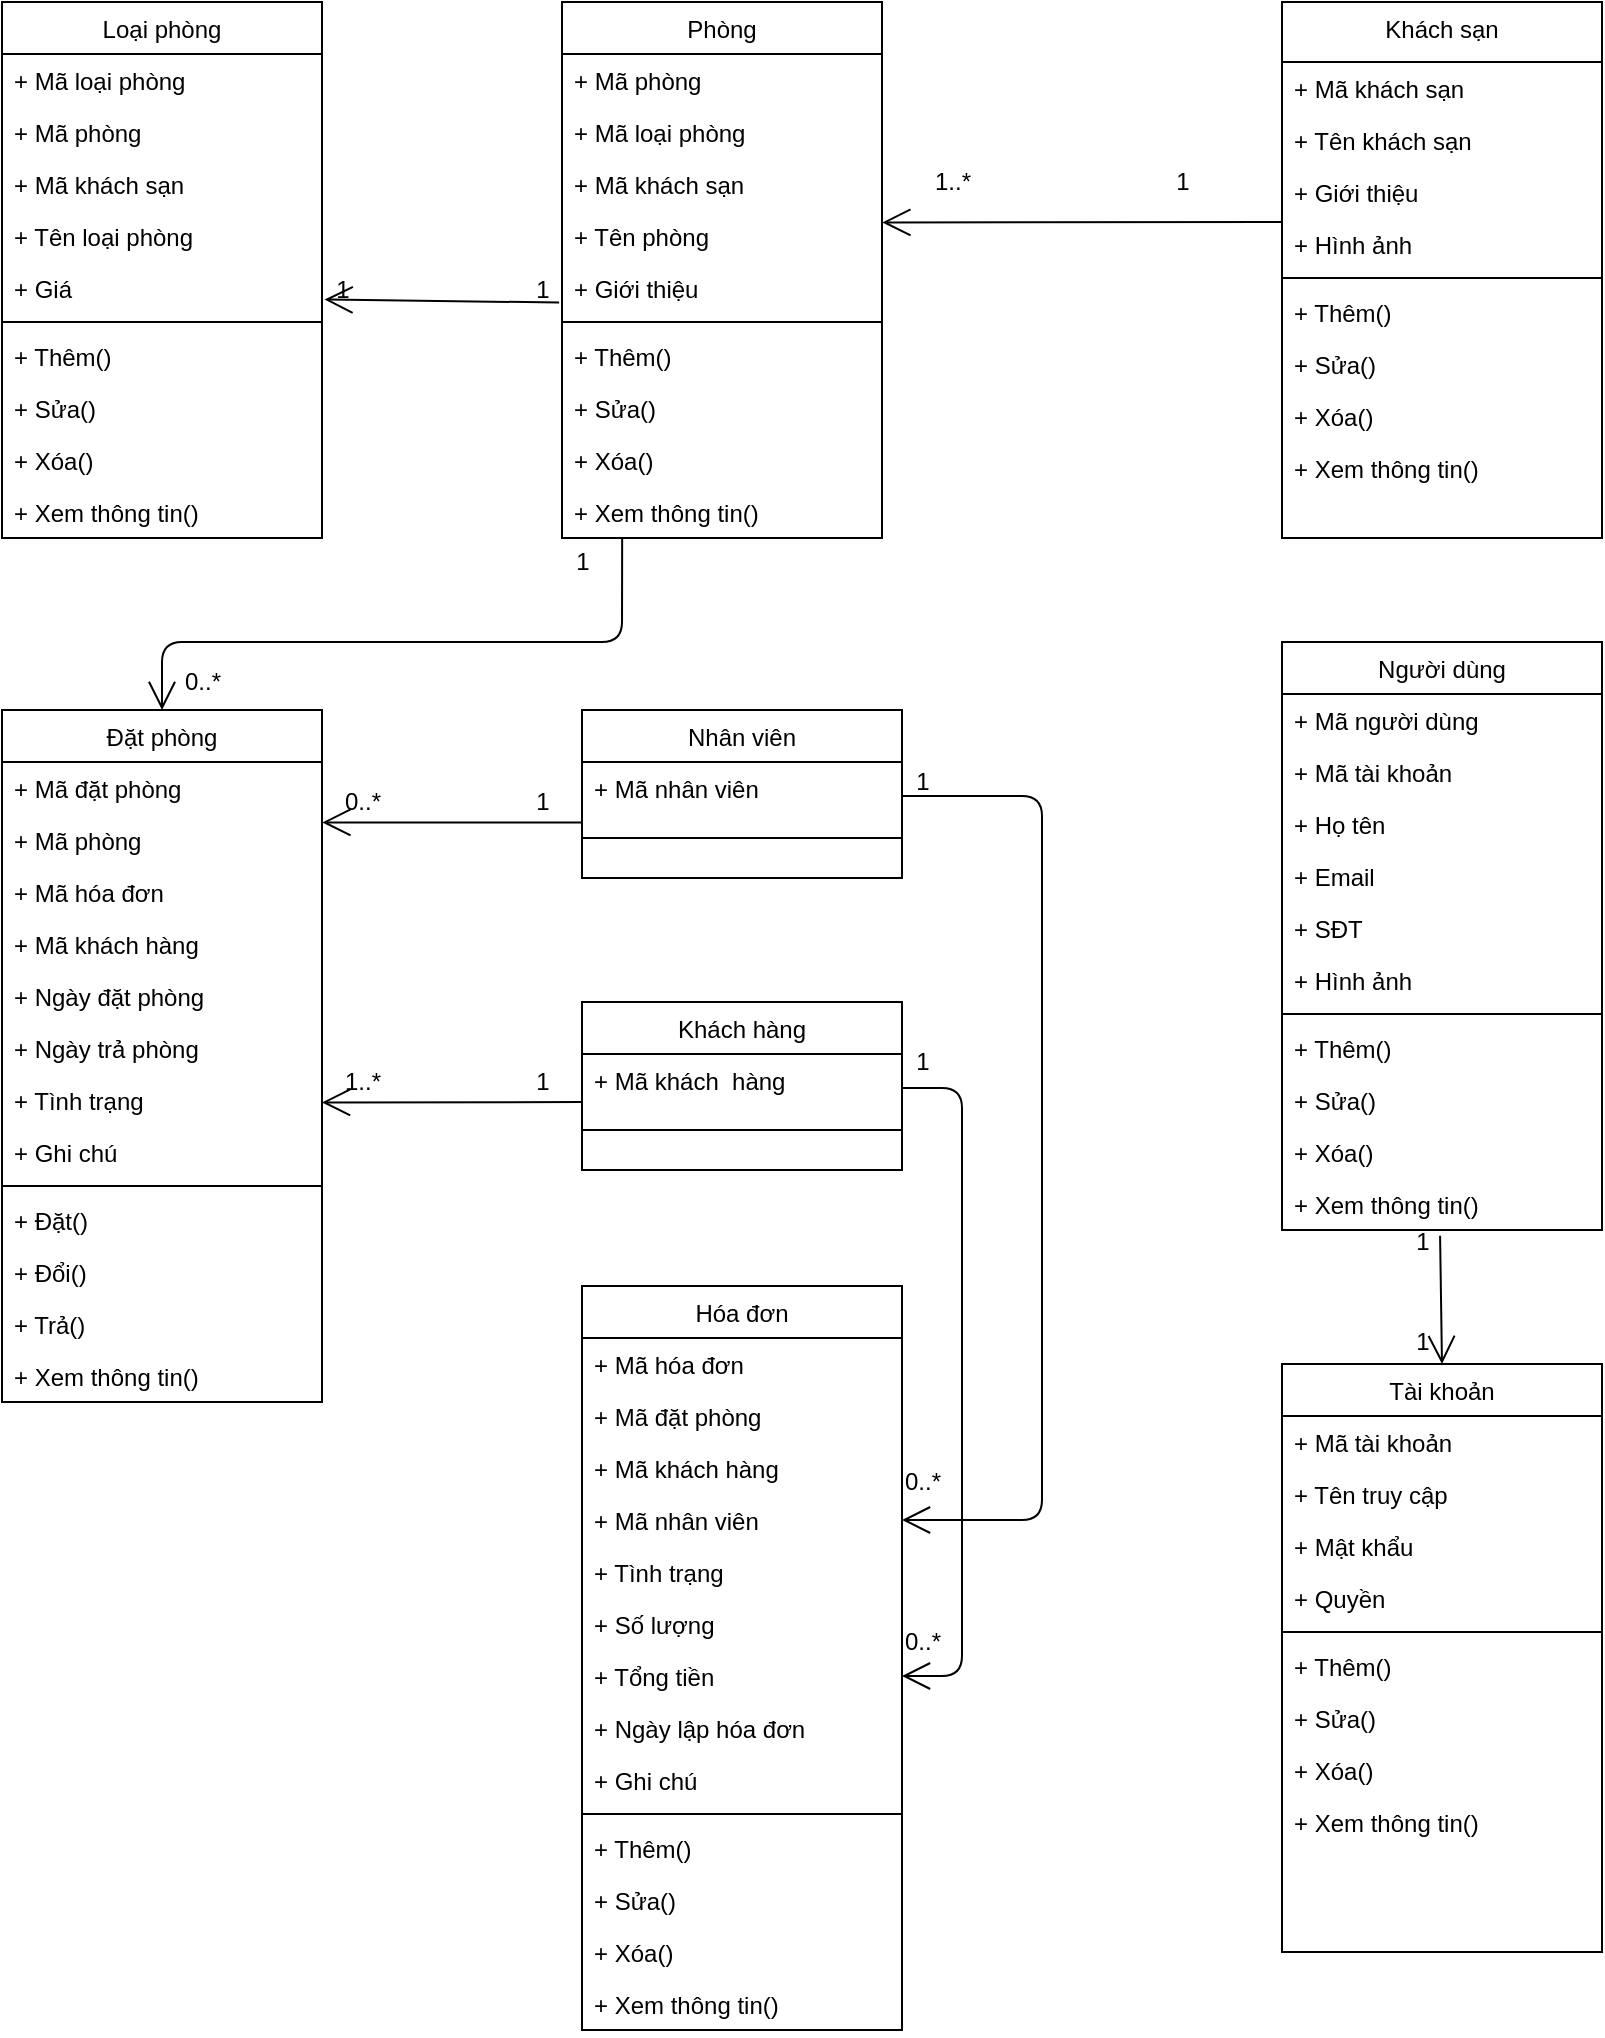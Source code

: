 <mxfile version="14.6.0" type="github">
  <diagram id="C5RBs43oDa-KdzZeNtuy" name="Page-1">
    <mxGraphModel dx="1017" dy="599" grid="1" gridSize="10" guides="1" tooltips="1" connect="1" arrows="1" fold="1" page="1" pageScale="1" pageWidth="1200" pageHeight="1920" math="0" shadow="0">
      <root>
        <mxCell id="WIyWlLk6GJQsqaUBKTNV-0" />
        <mxCell id="WIyWlLk6GJQsqaUBKTNV-1" parent="WIyWlLk6GJQsqaUBKTNV-0" />
        <mxCell id="hyXFMQtEFSFxKGsj70GX-0" value="Phòng" style="swimlane;fontStyle=0;align=center;verticalAlign=top;childLayout=stackLayout;horizontal=1;startSize=26;horizontalStack=0;resizeParent=1;resizeLast=0;collapsible=1;marginBottom=0;rounded=0;shadow=0;strokeWidth=1;" vertex="1" parent="WIyWlLk6GJQsqaUBKTNV-1">
          <mxGeometry x="320" y="640" width="160" height="268" as="geometry">
            <mxRectangle x="130" y="380" width="160" height="26" as="alternateBounds" />
          </mxGeometry>
        </mxCell>
        <mxCell id="hyXFMQtEFSFxKGsj70GX-6" value="+ Mã phòng" style="text;align=left;verticalAlign=top;spacingLeft=4;spacingRight=4;overflow=hidden;rotatable=0;points=[[0,0.5],[1,0.5]];portConstraint=eastwest;" vertex="1" parent="hyXFMQtEFSFxKGsj70GX-0">
          <mxGeometry y="26" width="160" height="26" as="geometry" />
        </mxCell>
        <mxCell id="hyXFMQtEFSFxKGsj70GX-1" value="+ Mã loại phòng" style="text;align=left;verticalAlign=top;spacingLeft=4;spacingRight=4;overflow=hidden;rotatable=0;points=[[0,0.5],[1,0.5]];portConstraint=eastwest;" vertex="1" parent="hyXFMQtEFSFxKGsj70GX-0">
          <mxGeometry y="52" width="160" height="26" as="geometry" />
        </mxCell>
        <mxCell id="hyXFMQtEFSFxKGsj70GX-11" value="+ Mã khách sạn" style="text;align=left;verticalAlign=top;spacingLeft=4;spacingRight=4;overflow=hidden;rotatable=0;points=[[0,0.5],[1,0.5]];portConstraint=eastwest;" vertex="1" parent="hyXFMQtEFSFxKGsj70GX-0">
          <mxGeometry y="78" width="160" height="26" as="geometry" />
        </mxCell>
        <mxCell id="hyXFMQtEFSFxKGsj70GX-2" value="+ Tên phòng" style="text;align=left;verticalAlign=top;spacingLeft=4;spacingRight=4;overflow=hidden;rotatable=0;points=[[0,0.5],[1,0.5]];portConstraint=eastwest;rounded=0;shadow=0;html=0;" vertex="1" parent="hyXFMQtEFSFxKGsj70GX-0">
          <mxGeometry y="104" width="160" height="26" as="geometry" />
        </mxCell>
        <mxCell id="hyXFMQtEFSFxKGsj70GX-7" value="+ Giới thiệu" style="text;align=left;verticalAlign=top;spacingLeft=4;spacingRight=4;overflow=hidden;rotatable=0;points=[[0,0.5],[1,0.5]];portConstraint=eastwest;rounded=0;shadow=0;html=0;" vertex="1" parent="hyXFMQtEFSFxKGsj70GX-0">
          <mxGeometry y="130" width="160" height="26" as="geometry" />
        </mxCell>
        <mxCell id="hyXFMQtEFSFxKGsj70GX-3" value="" style="line;html=1;strokeWidth=1;align=left;verticalAlign=middle;spacingTop=-1;spacingLeft=3;spacingRight=3;rotatable=0;labelPosition=right;points=[];portConstraint=eastwest;" vertex="1" parent="hyXFMQtEFSFxKGsj70GX-0">
          <mxGeometry y="156" width="160" height="8" as="geometry" />
        </mxCell>
        <mxCell id="hyXFMQtEFSFxKGsj70GX-5" value="+ Thêm()" style="text;align=left;verticalAlign=top;spacingLeft=4;spacingRight=4;overflow=hidden;rotatable=0;points=[[0,0.5],[1,0.5]];portConstraint=eastwest;" vertex="1" parent="hyXFMQtEFSFxKGsj70GX-0">
          <mxGeometry y="164" width="160" height="26" as="geometry" />
        </mxCell>
        <mxCell id="hyXFMQtEFSFxKGsj70GX-8" value="+ Sửa()" style="text;align=left;verticalAlign=top;spacingLeft=4;spacingRight=4;overflow=hidden;rotatable=0;points=[[0,0.5],[1,0.5]];portConstraint=eastwest;" vertex="1" parent="hyXFMQtEFSFxKGsj70GX-0">
          <mxGeometry y="190" width="160" height="26" as="geometry" />
        </mxCell>
        <mxCell id="hyXFMQtEFSFxKGsj70GX-9" value="+ Xóa()" style="text;align=left;verticalAlign=top;spacingLeft=4;spacingRight=4;overflow=hidden;rotatable=0;points=[[0,0.5],[1,0.5]];portConstraint=eastwest;" vertex="1" parent="hyXFMQtEFSFxKGsj70GX-0">
          <mxGeometry y="216" width="160" height="26" as="geometry" />
        </mxCell>
        <mxCell id="hyXFMQtEFSFxKGsj70GX-10" value="+ Xem thông tin()" style="text;align=left;verticalAlign=top;spacingLeft=4;spacingRight=4;overflow=hidden;rotatable=0;points=[[0,0.5],[1,0.5]];portConstraint=eastwest;" vertex="1" parent="hyXFMQtEFSFxKGsj70GX-0">
          <mxGeometry y="242" width="160" height="26" as="geometry" />
        </mxCell>
        <mxCell id="hyXFMQtEFSFxKGsj70GX-12" value="Khách sạn" style="swimlane;fontStyle=0;align=center;verticalAlign=top;childLayout=stackLayout;horizontal=1;startSize=30;horizontalStack=0;resizeParent=1;resizeLast=0;collapsible=1;marginBottom=0;rounded=0;shadow=0;strokeWidth=1;" vertex="1" parent="WIyWlLk6GJQsqaUBKTNV-1">
          <mxGeometry x="680" y="640" width="160" height="268" as="geometry">
            <mxRectangle x="130" y="380" width="160" height="26" as="alternateBounds" />
          </mxGeometry>
        </mxCell>
        <mxCell id="hyXFMQtEFSFxKGsj70GX-13" value="+ Mã khách sạn" style="text;align=left;verticalAlign=top;spacingLeft=4;spacingRight=4;overflow=hidden;rotatable=0;points=[[0,0.5],[1,0.5]];portConstraint=eastwest;" vertex="1" parent="hyXFMQtEFSFxKGsj70GX-12">
          <mxGeometry y="30" width="160" height="26" as="geometry" />
        </mxCell>
        <mxCell id="hyXFMQtEFSFxKGsj70GX-14" value="+ Tên khách sạn" style="text;align=left;verticalAlign=top;spacingLeft=4;spacingRight=4;overflow=hidden;rotatable=0;points=[[0,0.5],[1,0.5]];portConstraint=eastwest;" vertex="1" parent="hyXFMQtEFSFxKGsj70GX-12">
          <mxGeometry y="56" width="160" height="26" as="geometry" />
        </mxCell>
        <mxCell id="hyXFMQtEFSFxKGsj70GX-16" value="+ Giới thiệu" style="text;align=left;verticalAlign=top;spacingLeft=4;spacingRight=4;overflow=hidden;rotatable=0;points=[[0,0.5],[1,0.5]];portConstraint=eastwest;rounded=0;shadow=0;html=0;" vertex="1" parent="hyXFMQtEFSFxKGsj70GX-12">
          <mxGeometry y="82" width="160" height="26" as="geometry" />
        </mxCell>
        <mxCell id="hyXFMQtEFSFxKGsj70GX-17" value="+ Hình ảnh" style="text;align=left;verticalAlign=top;spacingLeft=4;spacingRight=4;overflow=hidden;rotatable=0;points=[[0,0.5],[1,0.5]];portConstraint=eastwest;rounded=0;shadow=0;html=0;" vertex="1" parent="hyXFMQtEFSFxKGsj70GX-12">
          <mxGeometry y="108" width="160" height="26" as="geometry" />
        </mxCell>
        <mxCell id="hyXFMQtEFSFxKGsj70GX-18" value="" style="line;html=1;strokeWidth=1;align=left;verticalAlign=middle;spacingTop=-1;spacingLeft=3;spacingRight=3;rotatable=0;labelPosition=right;points=[];portConstraint=eastwest;" vertex="1" parent="hyXFMQtEFSFxKGsj70GX-12">
          <mxGeometry y="134" width="160" height="8" as="geometry" />
        </mxCell>
        <mxCell id="hyXFMQtEFSFxKGsj70GX-19" value="+ Thêm()" style="text;align=left;verticalAlign=top;spacingLeft=4;spacingRight=4;overflow=hidden;rotatable=0;points=[[0,0.5],[1,0.5]];portConstraint=eastwest;" vertex="1" parent="hyXFMQtEFSFxKGsj70GX-12">
          <mxGeometry y="142" width="160" height="26" as="geometry" />
        </mxCell>
        <mxCell id="hyXFMQtEFSFxKGsj70GX-20" value="+ Sửa()" style="text;align=left;verticalAlign=top;spacingLeft=4;spacingRight=4;overflow=hidden;rotatable=0;points=[[0,0.5],[1,0.5]];portConstraint=eastwest;" vertex="1" parent="hyXFMQtEFSFxKGsj70GX-12">
          <mxGeometry y="168" width="160" height="26" as="geometry" />
        </mxCell>
        <mxCell id="hyXFMQtEFSFxKGsj70GX-21" value="+ Xóa()" style="text;align=left;verticalAlign=top;spacingLeft=4;spacingRight=4;overflow=hidden;rotatable=0;points=[[0,0.5],[1,0.5]];portConstraint=eastwest;" vertex="1" parent="hyXFMQtEFSFxKGsj70GX-12">
          <mxGeometry y="194" width="160" height="26" as="geometry" />
        </mxCell>
        <mxCell id="hyXFMQtEFSFxKGsj70GX-22" value="+ Xem thông tin()" style="text;align=left;verticalAlign=top;spacingLeft=4;spacingRight=4;overflow=hidden;rotatable=0;points=[[0,0.5],[1,0.5]];portConstraint=eastwest;" vertex="1" parent="hyXFMQtEFSFxKGsj70GX-12">
          <mxGeometry y="220" width="160" height="26" as="geometry" />
        </mxCell>
        <mxCell id="hyXFMQtEFSFxKGsj70GX-24" value="Loại phòng" style="swimlane;fontStyle=0;align=center;verticalAlign=top;childLayout=stackLayout;horizontal=1;startSize=26;horizontalStack=0;resizeParent=1;resizeLast=0;collapsible=1;marginBottom=0;rounded=0;shadow=0;strokeWidth=1;" vertex="1" parent="WIyWlLk6GJQsqaUBKTNV-1">
          <mxGeometry x="40" y="640" width="160" height="268" as="geometry">
            <mxRectangle x="130" y="380" width="160" height="26" as="alternateBounds" />
          </mxGeometry>
        </mxCell>
        <mxCell id="hyXFMQtEFSFxKGsj70GX-38" value="+ Mã loại phòng" style="text;align=left;verticalAlign=top;spacingLeft=4;spacingRight=4;overflow=hidden;rotatable=0;points=[[0,0.5],[1,0.5]];portConstraint=eastwest;" vertex="1" parent="hyXFMQtEFSFxKGsj70GX-24">
          <mxGeometry y="26" width="160" height="26" as="geometry" />
        </mxCell>
        <mxCell id="hyXFMQtEFSFxKGsj70GX-37" value="+ Mã phòng" style="text;align=left;verticalAlign=top;spacingLeft=4;spacingRight=4;overflow=hidden;rotatable=0;points=[[0,0.5],[1,0.5]];portConstraint=eastwest;" vertex="1" parent="hyXFMQtEFSFxKGsj70GX-24">
          <mxGeometry y="52" width="160" height="26" as="geometry" />
        </mxCell>
        <mxCell id="hyXFMQtEFSFxKGsj70GX-25" value="+ Mã khách sạn" style="text;align=left;verticalAlign=top;spacingLeft=4;spacingRight=4;overflow=hidden;rotatable=0;points=[[0,0.5],[1,0.5]];portConstraint=eastwest;" vertex="1" parent="hyXFMQtEFSFxKGsj70GX-24">
          <mxGeometry y="78" width="160" height="26" as="geometry" />
        </mxCell>
        <mxCell id="hyXFMQtEFSFxKGsj70GX-28" value="+ Tên loại phòng" style="text;align=left;verticalAlign=top;spacingLeft=4;spacingRight=4;overflow=hidden;rotatable=0;points=[[0,0.5],[1,0.5]];portConstraint=eastwest;rounded=0;shadow=0;html=0;" vertex="1" parent="hyXFMQtEFSFxKGsj70GX-24">
          <mxGeometry y="104" width="160" height="26" as="geometry" />
        </mxCell>
        <mxCell id="hyXFMQtEFSFxKGsj70GX-29" value="+ Giá" style="text;align=left;verticalAlign=top;spacingLeft=4;spacingRight=4;overflow=hidden;rotatable=0;points=[[0,0.5],[1,0.5]];portConstraint=eastwest;rounded=0;shadow=0;html=0;" vertex="1" parent="hyXFMQtEFSFxKGsj70GX-24">
          <mxGeometry y="130" width="160" height="26" as="geometry" />
        </mxCell>
        <mxCell id="hyXFMQtEFSFxKGsj70GX-30" value="" style="line;html=1;strokeWidth=1;align=left;verticalAlign=middle;spacingTop=-1;spacingLeft=3;spacingRight=3;rotatable=0;labelPosition=right;points=[];portConstraint=eastwest;" vertex="1" parent="hyXFMQtEFSFxKGsj70GX-24">
          <mxGeometry y="156" width="160" height="8" as="geometry" />
        </mxCell>
        <mxCell id="hyXFMQtEFSFxKGsj70GX-31" value="+ Thêm()" style="text;align=left;verticalAlign=top;spacingLeft=4;spacingRight=4;overflow=hidden;rotatable=0;points=[[0,0.5],[1,0.5]];portConstraint=eastwest;" vertex="1" parent="hyXFMQtEFSFxKGsj70GX-24">
          <mxGeometry y="164" width="160" height="26" as="geometry" />
        </mxCell>
        <mxCell id="hyXFMQtEFSFxKGsj70GX-32" value="+ Sửa()" style="text;align=left;verticalAlign=top;spacingLeft=4;spacingRight=4;overflow=hidden;rotatable=0;points=[[0,0.5],[1,0.5]];portConstraint=eastwest;" vertex="1" parent="hyXFMQtEFSFxKGsj70GX-24">
          <mxGeometry y="190" width="160" height="26" as="geometry" />
        </mxCell>
        <mxCell id="hyXFMQtEFSFxKGsj70GX-33" value="+ Xóa()" style="text;align=left;verticalAlign=top;spacingLeft=4;spacingRight=4;overflow=hidden;rotatable=0;points=[[0,0.5],[1,0.5]];portConstraint=eastwest;" vertex="1" parent="hyXFMQtEFSFxKGsj70GX-24">
          <mxGeometry y="216" width="160" height="26" as="geometry" />
        </mxCell>
        <mxCell id="hyXFMQtEFSFxKGsj70GX-34" value="+ Xem thông tin()" style="text;align=left;verticalAlign=top;spacingLeft=4;spacingRight=4;overflow=hidden;rotatable=0;points=[[0,0.5],[1,0.5]];portConstraint=eastwest;" vertex="1" parent="hyXFMQtEFSFxKGsj70GX-24">
          <mxGeometry y="242" width="160" height="26" as="geometry" />
        </mxCell>
        <mxCell id="hyXFMQtEFSFxKGsj70GX-39" value="Hóa đơn" style="swimlane;fontStyle=0;align=center;verticalAlign=top;childLayout=stackLayout;horizontal=1;startSize=26;horizontalStack=0;resizeParent=1;resizeLast=0;collapsible=1;marginBottom=0;rounded=0;shadow=0;strokeWidth=1;" vertex="1" parent="WIyWlLk6GJQsqaUBKTNV-1">
          <mxGeometry x="330" y="1282" width="160" height="372" as="geometry">
            <mxRectangle x="130" y="380" width="160" height="26" as="alternateBounds" />
          </mxGeometry>
        </mxCell>
        <mxCell id="hyXFMQtEFSFxKGsj70GX-40" value="+ Mã hóa đơn" style="text;align=left;verticalAlign=top;spacingLeft=4;spacingRight=4;overflow=hidden;rotatable=0;points=[[0,0.5],[1,0.5]];portConstraint=eastwest;" vertex="1" parent="hyXFMQtEFSFxKGsj70GX-39">
          <mxGeometry y="26" width="160" height="26" as="geometry" />
        </mxCell>
        <mxCell id="hyXFMQtEFSFxKGsj70GX-41" value="+ Mã đặt phòng" style="text;align=left;verticalAlign=top;spacingLeft=4;spacingRight=4;overflow=hidden;rotatable=0;points=[[0,0.5],[1,0.5]];portConstraint=eastwest;" vertex="1" parent="hyXFMQtEFSFxKGsj70GX-39">
          <mxGeometry y="52" width="160" height="26" as="geometry" />
        </mxCell>
        <mxCell id="hyXFMQtEFSFxKGsj70GX-53" value="+ Mã khách hàng" style="text;align=left;verticalAlign=top;spacingLeft=4;spacingRight=4;overflow=hidden;rotatable=0;points=[[0,0.5],[1,0.5]];portConstraint=eastwest;" vertex="1" parent="hyXFMQtEFSFxKGsj70GX-39">
          <mxGeometry y="78" width="160" height="26" as="geometry" />
        </mxCell>
        <mxCell id="hyXFMQtEFSFxKGsj70GX-52" value="+ Mã nhân viên" style="text;align=left;verticalAlign=top;spacingLeft=4;spacingRight=4;overflow=hidden;rotatable=0;points=[[0,0.5],[1,0.5]];portConstraint=eastwest;" vertex="1" parent="hyXFMQtEFSFxKGsj70GX-39">
          <mxGeometry y="104" width="160" height="26" as="geometry" />
        </mxCell>
        <mxCell id="hyXFMQtEFSFxKGsj70GX-42" value="+ Tình trạng" style="text;align=left;verticalAlign=top;spacingLeft=4;spacingRight=4;overflow=hidden;rotatable=0;points=[[0,0.5],[1,0.5]];portConstraint=eastwest;" vertex="1" parent="hyXFMQtEFSFxKGsj70GX-39">
          <mxGeometry y="130" width="160" height="26" as="geometry" />
        </mxCell>
        <mxCell id="hyXFMQtEFSFxKGsj70GX-43" value="+ Số lượng" style="text;align=left;verticalAlign=top;spacingLeft=4;spacingRight=4;overflow=hidden;rotatable=0;points=[[0,0.5],[1,0.5]];portConstraint=eastwest;rounded=0;shadow=0;html=0;" vertex="1" parent="hyXFMQtEFSFxKGsj70GX-39">
          <mxGeometry y="156" width="160" height="26" as="geometry" />
        </mxCell>
        <mxCell id="hyXFMQtEFSFxKGsj70GX-54" value="+ Tổng tiền" style="text;align=left;verticalAlign=top;spacingLeft=4;spacingRight=4;overflow=hidden;rotatable=0;points=[[0,0.5],[1,0.5]];portConstraint=eastwest;rounded=0;shadow=0;html=0;" vertex="1" parent="hyXFMQtEFSFxKGsj70GX-39">
          <mxGeometry y="182" width="160" height="26" as="geometry" />
        </mxCell>
        <mxCell id="hyXFMQtEFSFxKGsj70GX-51" value="+ Ngày lập hóa đơn" style="text;align=left;verticalAlign=top;spacingLeft=4;spacingRight=4;overflow=hidden;rotatable=0;points=[[0,0.5],[1,0.5]];portConstraint=eastwest;rounded=0;shadow=0;html=0;" vertex="1" parent="hyXFMQtEFSFxKGsj70GX-39">
          <mxGeometry y="208" width="160" height="26" as="geometry" />
        </mxCell>
        <mxCell id="hyXFMQtEFSFxKGsj70GX-44" value="+ Ghi chú" style="text;align=left;verticalAlign=top;spacingLeft=4;spacingRight=4;overflow=hidden;rotatable=0;points=[[0,0.5],[1,0.5]];portConstraint=eastwest;rounded=0;shadow=0;html=0;" vertex="1" parent="hyXFMQtEFSFxKGsj70GX-39">
          <mxGeometry y="234" width="160" height="26" as="geometry" />
        </mxCell>
        <mxCell id="hyXFMQtEFSFxKGsj70GX-45" value="" style="line;html=1;strokeWidth=1;align=left;verticalAlign=middle;spacingTop=-1;spacingLeft=3;spacingRight=3;rotatable=0;labelPosition=right;points=[];portConstraint=eastwest;" vertex="1" parent="hyXFMQtEFSFxKGsj70GX-39">
          <mxGeometry y="260" width="160" height="8" as="geometry" />
        </mxCell>
        <mxCell id="hyXFMQtEFSFxKGsj70GX-46" value="+ Thêm()" style="text;align=left;verticalAlign=top;spacingLeft=4;spacingRight=4;overflow=hidden;rotatable=0;points=[[0,0.5],[1,0.5]];portConstraint=eastwest;" vertex="1" parent="hyXFMQtEFSFxKGsj70GX-39">
          <mxGeometry y="268" width="160" height="26" as="geometry" />
        </mxCell>
        <mxCell id="hyXFMQtEFSFxKGsj70GX-47" value="+ Sửa()" style="text;align=left;verticalAlign=top;spacingLeft=4;spacingRight=4;overflow=hidden;rotatable=0;points=[[0,0.5],[1,0.5]];portConstraint=eastwest;" vertex="1" parent="hyXFMQtEFSFxKGsj70GX-39">
          <mxGeometry y="294" width="160" height="26" as="geometry" />
        </mxCell>
        <mxCell id="hyXFMQtEFSFxKGsj70GX-48" value="+ Xóa()" style="text;align=left;verticalAlign=top;spacingLeft=4;spacingRight=4;overflow=hidden;rotatable=0;points=[[0,0.5],[1,0.5]];portConstraint=eastwest;" vertex="1" parent="hyXFMQtEFSFxKGsj70GX-39">
          <mxGeometry y="320" width="160" height="26" as="geometry" />
        </mxCell>
        <mxCell id="hyXFMQtEFSFxKGsj70GX-49" value="+ Xem thông tin()" style="text;align=left;verticalAlign=top;spacingLeft=4;spacingRight=4;overflow=hidden;rotatable=0;points=[[0,0.5],[1,0.5]];portConstraint=eastwest;" vertex="1" parent="hyXFMQtEFSFxKGsj70GX-39">
          <mxGeometry y="346" width="160" height="26" as="geometry" />
        </mxCell>
        <mxCell id="zkfFHV4jXpPFQw0GAbJ--0" value="Người dùng" style="swimlane;fontStyle=0;align=center;verticalAlign=top;childLayout=stackLayout;horizontal=1;startSize=26;horizontalStack=0;resizeParent=1;resizeLast=0;collapsible=1;marginBottom=0;rounded=0;shadow=0;strokeWidth=1;" parent="WIyWlLk6GJQsqaUBKTNV-1" vertex="1">
          <mxGeometry x="680" y="960" width="160" height="294" as="geometry">
            <mxRectangle x="230" y="140" width="160" height="26" as="alternateBounds" />
          </mxGeometry>
        </mxCell>
        <mxCell id="hyXFMQtEFSFxKGsj70GX-61" value="+ Mã người dùng" style="text;align=left;verticalAlign=top;spacingLeft=4;spacingRight=4;overflow=hidden;rotatable=0;points=[[0,0.5],[1,0.5]];portConstraint=eastwest;" vertex="1" parent="zkfFHV4jXpPFQw0GAbJ--0">
          <mxGeometry y="26" width="160" height="26" as="geometry" />
        </mxCell>
        <mxCell id="hyXFMQtEFSFxKGsj70GX-60" value="+ Mã tài khoản" style="text;align=left;verticalAlign=top;spacingLeft=4;spacingRight=4;overflow=hidden;rotatable=0;points=[[0,0.5],[1,0.5]];portConstraint=eastwest;" vertex="1" parent="zkfFHV4jXpPFQw0GAbJ--0">
          <mxGeometry y="52" width="160" height="26" as="geometry" />
        </mxCell>
        <mxCell id="zkfFHV4jXpPFQw0GAbJ--1" value="+ Họ tên" style="text;align=left;verticalAlign=top;spacingLeft=4;spacingRight=4;overflow=hidden;rotatable=0;points=[[0,0.5],[1,0.5]];portConstraint=eastwest;" parent="zkfFHV4jXpPFQw0GAbJ--0" vertex="1">
          <mxGeometry y="78" width="160" height="26" as="geometry" />
        </mxCell>
        <mxCell id="hyXFMQtEFSFxKGsj70GX-55" value="+ Email" style="text;align=left;verticalAlign=top;spacingLeft=4;spacingRight=4;overflow=hidden;rotatable=0;points=[[0,0.5],[1,0.5]];portConstraint=eastwest;rounded=0;shadow=0;html=0;" vertex="1" parent="zkfFHV4jXpPFQw0GAbJ--0">
          <mxGeometry y="104" width="160" height="26" as="geometry" />
        </mxCell>
        <mxCell id="zkfFHV4jXpPFQw0GAbJ--2" value="+ SĐT" style="text;align=left;verticalAlign=top;spacingLeft=4;spacingRight=4;overflow=hidden;rotatable=0;points=[[0,0.5],[1,0.5]];portConstraint=eastwest;rounded=0;shadow=0;html=0;" parent="zkfFHV4jXpPFQw0GAbJ--0" vertex="1">
          <mxGeometry y="130" width="160" height="26" as="geometry" />
        </mxCell>
        <mxCell id="zkfFHV4jXpPFQw0GAbJ--3" value="+ Hình ảnh" style="text;align=left;verticalAlign=top;spacingLeft=4;spacingRight=4;overflow=hidden;rotatable=0;points=[[0,0.5],[1,0.5]];portConstraint=eastwest;rounded=0;shadow=0;html=0;" parent="zkfFHV4jXpPFQw0GAbJ--0" vertex="1">
          <mxGeometry y="156" width="160" height="26" as="geometry" />
        </mxCell>
        <mxCell id="zkfFHV4jXpPFQw0GAbJ--4" value="" style="line;html=1;strokeWidth=1;align=left;verticalAlign=middle;spacingTop=-1;spacingLeft=3;spacingRight=3;rotatable=0;labelPosition=right;points=[];portConstraint=eastwest;" parent="zkfFHV4jXpPFQw0GAbJ--0" vertex="1">
          <mxGeometry y="182" width="160" height="8" as="geometry" />
        </mxCell>
        <mxCell id="zkfFHV4jXpPFQw0GAbJ--5" value="+ Thêm()" style="text;align=left;verticalAlign=top;spacingLeft=4;spacingRight=4;overflow=hidden;rotatable=0;points=[[0,0.5],[1,0.5]];portConstraint=eastwest;" parent="zkfFHV4jXpPFQw0GAbJ--0" vertex="1">
          <mxGeometry y="190" width="160" height="26" as="geometry" />
        </mxCell>
        <mxCell id="hyXFMQtEFSFxKGsj70GX-56" value="+ Sửa()" style="text;align=left;verticalAlign=top;spacingLeft=4;spacingRight=4;overflow=hidden;rotatable=0;points=[[0,0.5],[1,0.5]];portConstraint=eastwest;" vertex="1" parent="zkfFHV4jXpPFQw0GAbJ--0">
          <mxGeometry y="216" width="160" height="26" as="geometry" />
        </mxCell>
        <mxCell id="hyXFMQtEFSFxKGsj70GX-57" value="+ Xóa()" style="text;align=left;verticalAlign=top;spacingLeft=4;spacingRight=4;overflow=hidden;rotatable=0;points=[[0,0.5],[1,0.5]];portConstraint=eastwest;" vertex="1" parent="zkfFHV4jXpPFQw0GAbJ--0">
          <mxGeometry y="242" width="160" height="26" as="geometry" />
        </mxCell>
        <mxCell id="hyXFMQtEFSFxKGsj70GX-58" value="+ Xem thông tin()" style="text;align=left;verticalAlign=top;spacingLeft=4;spacingRight=4;overflow=hidden;rotatable=0;points=[[0,0.5],[1,0.5]];portConstraint=eastwest;" vertex="1" parent="zkfFHV4jXpPFQw0GAbJ--0">
          <mxGeometry y="268" width="160" height="26" as="geometry" />
        </mxCell>
        <mxCell id="hyXFMQtEFSFxKGsj70GX-124" value="Đặt phòng" style="swimlane;fontStyle=0;align=center;verticalAlign=top;childLayout=stackLayout;horizontal=1;startSize=26;horizontalStack=0;resizeParent=1;resizeLast=0;collapsible=1;marginBottom=0;rounded=0;shadow=0;strokeWidth=1;" vertex="1" parent="WIyWlLk6GJQsqaUBKTNV-1">
          <mxGeometry x="40" y="994" width="160" height="346" as="geometry">
            <mxRectangle x="130" y="380" width="160" height="26" as="alternateBounds" />
          </mxGeometry>
        </mxCell>
        <mxCell id="hyXFMQtEFSFxKGsj70GX-125" value="+ Mã đặt phòng" style="text;align=left;verticalAlign=top;spacingLeft=4;spacingRight=4;overflow=hidden;rotatable=0;points=[[0,0.5],[1,0.5]];portConstraint=eastwest;" vertex="1" parent="hyXFMQtEFSFxKGsj70GX-124">
          <mxGeometry y="26" width="160" height="26" as="geometry" />
        </mxCell>
        <mxCell id="hyXFMQtEFSFxKGsj70GX-225" value="+ Mã phòng" style="text;align=left;verticalAlign=top;spacingLeft=4;spacingRight=4;overflow=hidden;rotatable=0;points=[[0,0.5],[1,0.5]];portConstraint=eastwest;" vertex="1" parent="hyXFMQtEFSFxKGsj70GX-124">
          <mxGeometry y="52" width="160" height="26" as="geometry" />
        </mxCell>
        <mxCell id="hyXFMQtEFSFxKGsj70GX-126" value="+ Mã hóa đơn" style="text;align=left;verticalAlign=top;spacingLeft=4;spacingRight=4;overflow=hidden;rotatable=0;points=[[0,0.5],[1,0.5]];portConstraint=eastwest;" vertex="1" parent="hyXFMQtEFSFxKGsj70GX-124">
          <mxGeometry y="78" width="160" height="26" as="geometry" />
        </mxCell>
        <mxCell id="hyXFMQtEFSFxKGsj70GX-127" value="+ Mã khách hàng" style="text;align=left;verticalAlign=top;spacingLeft=4;spacingRight=4;overflow=hidden;rotatable=0;points=[[0,0.5],[1,0.5]];portConstraint=eastwest;" vertex="1" parent="hyXFMQtEFSFxKGsj70GX-124">
          <mxGeometry y="104" width="160" height="26" as="geometry" />
        </mxCell>
        <mxCell id="hyXFMQtEFSFxKGsj70GX-129" value="+ Ngày đặt phòng" style="text;align=left;verticalAlign=top;spacingLeft=4;spacingRight=4;overflow=hidden;rotatable=0;points=[[0,0.5],[1,0.5]];portConstraint=eastwest;" vertex="1" parent="hyXFMQtEFSFxKGsj70GX-124">
          <mxGeometry y="130" width="160" height="26" as="geometry" />
        </mxCell>
        <mxCell id="hyXFMQtEFSFxKGsj70GX-130" value="+ Ngày trả phòng" style="text;align=left;verticalAlign=top;spacingLeft=4;spacingRight=4;overflow=hidden;rotatable=0;points=[[0,0.5],[1,0.5]];portConstraint=eastwest;rounded=0;shadow=0;html=0;" vertex="1" parent="hyXFMQtEFSFxKGsj70GX-124">
          <mxGeometry y="156" width="160" height="26" as="geometry" />
        </mxCell>
        <mxCell id="hyXFMQtEFSFxKGsj70GX-132" value="+ Tình trạng" style="text;align=left;verticalAlign=top;spacingLeft=4;spacingRight=4;overflow=hidden;rotatable=0;points=[[0,0.5],[1,0.5]];portConstraint=eastwest;rounded=0;shadow=0;html=0;" vertex="1" parent="hyXFMQtEFSFxKGsj70GX-124">
          <mxGeometry y="182" width="160" height="26" as="geometry" />
        </mxCell>
        <mxCell id="hyXFMQtEFSFxKGsj70GX-133" value="+ Ghi chú" style="text;align=left;verticalAlign=top;spacingLeft=4;spacingRight=4;overflow=hidden;rotatable=0;points=[[0,0.5],[1,0.5]];portConstraint=eastwest;rounded=0;shadow=0;html=0;" vertex="1" parent="hyXFMQtEFSFxKGsj70GX-124">
          <mxGeometry y="208" width="160" height="26" as="geometry" />
        </mxCell>
        <mxCell id="hyXFMQtEFSFxKGsj70GX-134" value="" style="line;html=1;strokeWidth=1;align=left;verticalAlign=middle;spacingTop=-1;spacingLeft=3;spacingRight=3;rotatable=0;labelPosition=right;points=[];portConstraint=eastwest;" vertex="1" parent="hyXFMQtEFSFxKGsj70GX-124">
          <mxGeometry y="234" width="160" height="8" as="geometry" />
        </mxCell>
        <mxCell id="hyXFMQtEFSFxKGsj70GX-135" value="+ Đặt()" style="text;align=left;verticalAlign=top;spacingLeft=4;spacingRight=4;overflow=hidden;rotatable=0;points=[[0,0.5],[1,0.5]];portConstraint=eastwest;" vertex="1" parent="hyXFMQtEFSFxKGsj70GX-124">
          <mxGeometry y="242" width="160" height="26" as="geometry" />
        </mxCell>
        <mxCell id="hyXFMQtEFSFxKGsj70GX-136" value="+ Đổi()" style="text;align=left;verticalAlign=top;spacingLeft=4;spacingRight=4;overflow=hidden;rotatable=0;points=[[0,0.5],[1,0.5]];portConstraint=eastwest;" vertex="1" parent="hyXFMQtEFSFxKGsj70GX-124">
          <mxGeometry y="268" width="160" height="26" as="geometry" />
        </mxCell>
        <mxCell id="hyXFMQtEFSFxKGsj70GX-137" value="+ Trả()" style="text;align=left;verticalAlign=top;spacingLeft=4;spacingRight=4;overflow=hidden;rotatable=0;points=[[0,0.5],[1,0.5]];portConstraint=eastwest;" vertex="1" parent="hyXFMQtEFSFxKGsj70GX-124">
          <mxGeometry y="294" width="160" height="26" as="geometry" />
        </mxCell>
        <mxCell id="hyXFMQtEFSFxKGsj70GX-138" value="+ Xem thông tin()" style="text;align=left;verticalAlign=top;spacingLeft=4;spacingRight=4;overflow=hidden;rotatable=0;points=[[0,0.5],[1,0.5]];portConstraint=eastwest;" vertex="1" parent="hyXFMQtEFSFxKGsj70GX-124">
          <mxGeometry y="320" width="160" height="26" as="geometry" />
        </mxCell>
        <mxCell id="hyXFMQtEFSFxKGsj70GX-161" value="Tài khoản" style="swimlane;fontStyle=0;align=center;verticalAlign=top;childLayout=stackLayout;horizontal=1;startSize=26;horizontalStack=0;resizeParent=1;resizeLast=0;collapsible=1;marginBottom=0;rounded=0;shadow=0;strokeWidth=1;" vertex="1" parent="WIyWlLk6GJQsqaUBKTNV-1">
          <mxGeometry x="680" y="1321" width="160" height="294" as="geometry">
            <mxRectangle x="230" y="140" width="160" height="26" as="alternateBounds" />
          </mxGeometry>
        </mxCell>
        <mxCell id="hyXFMQtEFSFxKGsj70GX-162" value="+ Mã tài khoản" style="text;align=left;verticalAlign=top;spacingLeft=4;spacingRight=4;overflow=hidden;rotatable=0;points=[[0,0.5],[1,0.5]];portConstraint=eastwest;" vertex="1" parent="hyXFMQtEFSFxKGsj70GX-161">
          <mxGeometry y="26" width="160" height="26" as="geometry" />
        </mxCell>
        <mxCell id="hyXFMQtEFSFxKGsj70GX-163" value="+ Tên truy cập" style="text;align=left;verticalAlign=top;spacingLeft=4;spacingRight=4;overflow=hidden;rotatable=0;points=[[0,0.5],[1,0.5]];portConstraint=eastwest;" vertex="1" parent="hyXFMQtEFSFxKGsj70GX-161">
          <mxGeometry y="52" width="160" height="26" as="geometry" />
        </mxCell>
        <mxCell id="hyXFMQtEFSFxKGsj70GX-164" value="+ Mật khẩu" style="text;align=left;verticalAlign=top;spacingLeft=4;spacingRight=4;overflow=hidden;rotatable=0;points=[[0,0.5],[1,0.5]];portConstraint=eastwest;" vertex="1" parent="hyXFMQtEFSFxKGsj70GX-161">
          <mxGeometry y="78" width="160" height="26" as="geometry" />
        </mxCell>
        <mxCell id="hyXFMQtEFSFxKGsj70GX-165" value="+ Quyền" style="text;align=left;verticalAlign=top;spacingLeft=4;spacingRight=4;overflow=hidden;rotatable=0;points=[[0,0.5],[1,0.5]];portConstraint=eastwest;rounded=0;shadow=0;html=0;" vertex="1" parent="hyXFMQtEFSFxKGsj70GX-161">
          <mxGeometry y="104" width="160" height="26" as="geometry" />
        </mxCell>
        <mxCell id="hyXFMQtEFSFxKGsj70GX-168" value="" style="line;html=1;strokeWidth=1;align=left;verticalAlign=middle;spacingTop=-1;spacingLeft=3;spacingRight=3;rotatable=0;labelPosition=right;points=[];portConstraint=eastwest;" vertex="1" parent="hyXFMQtEFSFxKGsj70GX-161">
          <mxGeometry y="130" width="160" height="8" as="geometry" />
        </mxCell>
        <mxCell id="hyXFMQtEFSFxKGsj70GX-169" value="+ Thêm()" style="text;align=left;verticalAlign=top;spacingLeft=4;spacingRight=4;overflow=hidden;rotatable=0;points=[[0,0.5],[1,0.5]];portConstraint=eastwest;" vertex="1" parent="hyXFMQtEFSFxKGsj70GX-161">
          <mxGeometry y="138" width="160" height="26" as="geometry" />
        </mxCell>
        <mxCell id="hyXFMQtEFSFxKGsj70GX-170" value="+ Sửa()" style="text;align=left;verticalAlign=top;spacingLeft=4;spacingRight=4;overflow=hidden;rotatable=0;points=[[0,0.5],[1,0.5]];portConstraint=eastwest;" vertex="1" parent="hyXFMQtEFSFxKGsj70GX-161">
          <mxGeometry y="164" width="160" height="26" as="geometry" />
        </mxCell>
        <mxCell id="hyXFMQtEFSFxKGsj70GX-171" value="+ Xóa()" style="text;align=left;verticalAlign=top;spacingLeft=4;spacingRight=4;overflow=hidden;rotatable=0;points=[[0,0.5],[1,0.5]];portConstraint=eastwest;" vertex="1" parent="hyXFMQtEFSFxKGsj70GX-161">
          <mxGeometry y="190" width="160" height="26" as="geometry" />
        </mxCell>
        <mxCell id="hyXFMQtEFSFxKGsj70GX-172" value="+ Xem thông tin()" style="text;align=left;verticalAlign=top;spacingLeft=4;spacingRight=4;overflow=hidden;rotatable=0;points=[[0,0.5],[1,0.5]];portConstraint=eastwest;" vertex="1" parent="hyXFMQtEFSFxKGsj70GX-161">
          <mxGeometry y="216" width="160" height="26" as="geometry" />
        </mxCell>
        <mxCell id="hyXFMQtEFSFxKGsj70GX-176" value="Nhân viên" style="swimlane;fontStyle=0;align=center;verticalAlign=top;childLayout=stackLayout;horizontal=1;startSize=26;horizontalStack=0;resizeParent=1;resizeLast=0;collapsible=1;marginBottom=0;rounded=0;shadow=0;strokeWidth=1;" vertex="1" parent="WIyWlLk6GJQsqaUBKTNV-1">
          <mxGeometry x="330" y="994" width="160" height="84" as="geometry">
            <mxRectangle x="230" y="140" width="160" height="26" as="alternateBounds" />
          </mxGeometry>
        </mxCell>
        <mxCell id="hyXFMQtEFSFxKGsj70GX-177" value="+ Mã nhân viên" style="text;align=left;verticalAlign=top;spacingLeft=4;spacingRight=4;overflow=hidden;rotatable=0;points=[[0,0.5],[1,0.5]];portConstraint=eastwest;" vertex="1" parent="hyXFMQtEFSFxKGsj70GX-176">
          <mxGeometry y="26" width="160" height="34" as="geometry" />
        </mxCell>
        <mxCell id="hyXFMQtEFSFxKGsj70GX-181" value="" style="line;html=1;strokeWidth=1;align=left;verticalAlign=middle;spacingTop=-1;spacingLeft=3;spacingRight=3;rotatable=0;labelPosition=right;points=[];portConstraint=eastwest;" vertex="1" parent="hyXFMQtEFSFxKGsj70GX-176">
          <mxGeometry y="60" width="160" height="8" as="geometry" />
        </mxCell>
        <mxCell id="hyXFMQtEFSFxKGsj70GX-190" value="Khách hàng" style="swimlane;fontStyle=0;align=center;verticalAlign=top;childLayout=stackLayout;horizontal=1;startSize=26;horizontalStack=0;resizeParent=1;resizeLast=0;collapsible=1;marginBottom=0;rounded=0;shadow=0;strokeWidth=1;" vertex="1" parent="WIyWlLk6GJQsqaUBKTNV-1">
          <mxGeometry x="330" y="1140" width="160" height="84" as="geometry">
            <mxRectangle x="230" y="140" width="160" height="26" as="alternateBounds" />
          </mxGeometry>
        </mxCell>
        <mxCell id="hyXFMQtEFSFxKGsj70GX-191" value="+ Mã khách  hàng" style="text;align=left;verticalAlign=top;spacingLeft=4;spacingRight=4;overflow=hidden;rotatable=0;points=[[0,0.5],[1,0.5]];portConstraint=eastwest;" vertex="1" parent="hyXFMQtEFSFxKGsj70GX-190">
          <mxGeometry y="26" width="160" height="34" as="geometry" />
        </mxCell>
        <mxCell id="hyXFMQtEFSFxKGsj70GX-192" value="" style="line;html=1;strokeWidth=1;align=left;verticalAlign=middle;spacingTop=-1;spacingLeft=3;spacingRight=3;rotatable=0;labelPosition=right;points=[];portConstraint=eastwest;" vertex="1" parent="hyXFMQtEFSFxKGsj70GX-190">
          <mxGeometry y="60" width="160" height="8" as="geometry" />
        </mxCell>
        <mxCell id="hyXFMQtEFSFxKGsj70GX-219" value="" style="group" vertex="1" connectable="0" parent="WIyWlLk6GJQsqaUBKTNV-1">
          <mxGeometry x="500" y="720" width="160" height="20" as="geometry" />
        </mxCell>
        <mxCell id="hyXFMQtEFSFxKGsj70GX-197" value="1" style="text;html=1;align=center;verticalAlign=middle;resizable=0;points=[];autosize=1;strokeColor=none;fontColor=#000000;" vertex="1" parent="hyXFMQtEFSFxKGsj70GX-219">
          <mxGeometry x="120" width="20" height="20" as="geometry" />
        </mxCell>
        <mxCell id="hyXFMQtEFSFxKGsj70GX-198" value="1..*" style="text;html=1;align=center;verticalAlign=middle;resizable=0;points=[];autosize=1;strokeColor=none;fontColor=#000000;" vertex="1" parent="hyXFMQtEFSFxKGsj70GX-219">
          <mxGeometry width="30" height="20" as="geometry" />
        </mxCell>
        <mxCell id="hyXFMQtEFSFxKGsj70GX-221" value="1" style="text;html=1;align=center;verticalAlign=middle;resizable=0;points=[];autosize=1;strokeColor=none;fontColor=#000000;" vertex="1" parent="WIyWlLk6GJQsqaUBKTNV-1">
          <mxGeometry x="200" y="774" width="20" height="20" as="geometry" />
        </mxCell>
        <mxCell id="hyXFMQtEFSFxKGsj70GX-222" value="1" style="text;html=1;align=center;verticalAlign=middle;resizable=0;points=[];autosize=1;strokeColor=none;fontColor=#000000;" vertex="1" parent="WIyWlLk6GJQsqaUBKTNV-1">
          <mxGeometry x="300" y="774" width="20" height="20" as="geometry" />
        </mxCell>
        <mxCell id="hyXFMQtEFSFxKGsj70GX-224" value="" style="endArrow=open;endFill=1;endSize=12;html=1;labelBackgroundColor=#FF0000;fontColor=#000000;entryX=1.008;entryY=0.721;entryDx=0;entryDy=0;exitX=-0.009;exitY=0.779;exitDx=0;exitDy=0;exitPerimeter=0;entryPerimeter=0;" edge="1" parent="WIyWlLk6GJQsqaUBKTNV-1" source="hyXFMQtEFSFxKGsj70GX-7" target="hyXFMQtEFSFxKGsj70GX-29">
          <mxGeometry width="160" relative="1" as="geometry">
            <mxPoint x="200" y="800" as="sourcePoint" />
            <mxPoint x="350" y="800" as="targetPoint" />
          </mxGeometry>
        </mxCell>
        <mxCell id="hyXFMQtEFSFxKGsj70GX-226" value="" style="endArrow=open;endFill=1;endSize=12;html=1;labelBackgroundColor=#FF0000;fontColor=#000000;entryX=0.5;entryY=0;entryDx=0;entryDy=0;exitX=0.188;exitY=1.001;exitDx=0;exitDy=0;exitPerimeter=0;" edge="1" parent="WIyWlLk6GJQsqaUBKTNV-1" source="hyXFMQtEFSFxKGsj70GX-10" target="hyXFMQtEFSFxKGsj70GX-124">
          <mxGeometry width="160" relative="1" as="geometry">
            <mxPoint x="310" y="920" as="sourcePoint" />
            <mxPoint x="211.28" y="808.746" as="targetPoint" />
            <Array as="points">
              <mxPoint x="350" y="960" />
              <mxPoint x="120" y="960" />
            </Array>
          </mxGeometry>
        </mxCell>
        <mxCell id="hyXFMQtEFSFxKGsj70GX-227" value="1" style="text;html=1;align=center;verticalAlign=middle;resizable=0;points=[];autosize=1;strokeColor=none;fontColor=#000000;" vertex="1" parent="WIyWlLk6GJQsqaUBKTNV-1">
          <mxGeometry x="320" y="910" width="20" height="20" as="geometry" />
        </mxCell>
        <mxCell id="hyXFMQtEFSFxKGsj70GX-228" value="0..*" style="text;html=1;align=center;verticalAlign=middle;resizable=0;points=[];autosize=1;strokeColor=none;fontColor=#000000;" vertex="1" parent="WIyWlLk6GJQsqaUBKTNV-1">
          <mxGeometry x="125" y="970" width="30" height="20" as="geometry" />
        </mxCell>
        <mxCell id="hyXFMQtEFSFxKGsj70GX-196" value="" style="endArrow=open;endFill=1;endSize=12;html=1;labelBackgroundColor=#FF0000;fontColor=#000000;exitX=0;exitY=0.077;exitDx=0;exitDy=0;entryX=1.001;entryY=0.24;entryDx=0;entryDy=0;entryPerimeter=0;exitPerimeter=0;" edge="1" parent="WIyWlLk6GJQsqaUBKTNV-1" source="hyXFMQtEFSFxKGsj70GX-17" target="hyXFMQtEFSFxKGsj70GX-2">
          <mxGeometry width="160" relative="1" as="geometry">
            <mxPoint x="540" y="910" as="sourcePoint" />
            <mxPoint x="403" y="720" as="targetPoint" />
          </mxGeometry>
        </mxCell>
        <mxCell id="hyXFMQtEFSFxKGsj70GX-230" value="" style="endArrow=open;endFill=1;endSize=12;html=1;labelBackgroundColor=#FF0000;fontColor=#000000;entryX=0.5;entryY=0;entryDx=0;entryDy=0;exitX=0.494;exitY=1.112;exitDx=0;exitDy=0;exitPerimeter=0;" edge="1" parent="WIyWlLk6GJQsqaUBKTNV-1" source="hyXFMQtEFSFxKGsj70GX-58" target="hyXFMQtEFSFxKGsj70GX-161">
          <mxGeometry width="160" relative="1" as="geometry">
            <mxPoint x="680" y="1254" as="sourcePoint" />
            <mxPoint x="510" y="1060" as="targetPoint" />
            <Array as="points" />
          </mxGeometry>
        </mxCell>
        <mxCell id="hyXFMQtEFSFxKGsj70GX-233" value="" style="endArrow=open;endFill=1;endSize=12;html=1;labelBackgroundColor=#FF0000;fontColor=#000000;entryX=1.001;entryY=0.163;entryDx=0;entryDy=0;entryPerimeter=0;exitX=0.001;exitY=0.889;exitDx=0;exitDy=0;exitPerimeter=0;" edge="1" parent="WIyWlLk6GJQsqaUBKTNV-1" source="hyXFMQtEFSFxKGsj70GX-177" target="hyXFMQtEFSFxKGsj70GX-225">
          <mxGeometry width="160" relative="1" as="geometry">
            <mxPoint x="440" y="1070" as="sourcePoint" />
            <mxPoint x="600" y="1070" as="targetPoint" />
          </mxGeometry>
        </mxCell>
        <mxCell id="hyXFMQtEFSFxKGsj70GX-234" value="1" style="text;html=1;align=center;verticalAlign=middle;resizable=0;points=[];autosize=1;strokeColor=none;fontColor=#000000;" vertex="1" parent="WIyWlLk6GJQsqaUBKTNV-1">
          <mxGeometry x="300" y="1030" width="20" height="20" as="geometry" />
        </mxCell>
        <mxCell id="hyXFMQtEFSFxKGsj70GX-235" value="0..*" style="text;html=1;align=center;verticalAlign=middle;resizable=0;points=[];autosize=1;strokeColor=none;fontColor=#000000;" vertex="1" parent="WIyWlLk6GJQsqaUBKTNV-1">
          <mxGeometry x="205" y="1030" width="30" height="20" as="geometry" />
        </mxCell>
        <mxCell id="hyXFMQtEFSFxKGsj70GX-236" value="" style="endArrow=open;endFill=1;endSize=12;html=1;labelBackgroundColor=#FF0000;fontColor=#000000;entryX=1.001;entryY=0.163;entryDx=0;entryDy=0;entryPerimeter=0;" edge="1" parent="WIyWlLk6GJQsqaUBKTNV-1">
          <mxGeometry width="160" relative="1" as="geometry">
            <mxPoint x="330" y="1190" as="sourcePoint" />
            <mxPoint x="200.0" y="1190.238" as="targetPoint" />
          </mxGeometry>
        </mxCell>
        <mxCell id="hyXFMQtEFSFxKGsj70GX-237" value="1" style="text;html=1;align=center;verticalAlign=middle;resizable=0;points=[];autosize=1;strokeColor=none;fontColor=#000000;" vertex="1" parent="WIyWlLk6GJQsqaUBKTNV-1">
          <mxGeometry x="299.84" y="1170" width="20" height="20" as="geometry" />
        </mxCell>
        <mxCell id="hyXFMQtEFSFxKGsj70GX-238" value="1..*" style="text;html=1;align=center;verticalAlign=middle;resizable=0;points=[];autosize=1;strokeColor=none;fontColor=#000000;" vertex="1" parent="WIyWlLk6GJQsqaUBKTNV-1">
          <mxGeometry x="204.84" y="1170" width="30" height="20" as="geometry" />
        </mxCell>
        <mxCell id="hyXFMQtEFSFxKGsj70GX-239" value="" style="endArrow=open;endFill=1;endSize=12;html=1;labelBackgroundColor=#FF0000;fontColor=#000000;exitX=1;exitY=0.5;exitDx=0;exitDy=0;entryX=1;entryY=0.5;entryDx=0;entryDy=0;" edge="1" parent="WIyWlLk6GJQsqaUBKTNV-1" source="hyXFMQtEFSFxKGsj70GX-177" target="hyXFMQtEFSFxKGsj70GX-52">
          <mxGeometry width="160" relative="1" as="geometry">
            <mxPoint x="440" y="1220" as="sourcePoint" />
            <mxPoint x="600" y="1220" as="targetPoint" />
            <Array as="points">
              <mxPoint x="560" y="1037" />
              <mxPoint x="560" y="1399" />
            </Array>
          </mxGeometry>
        </mxCell>
        <mxCell id="hyXFMQtEFSFxKGsj70GX-240" value="" style="endArrow=open;endFill=1;endSize=12;html=1;labelBackgroundColor=#FF0000;fontColor=#000000;exitX=1;exitY=0.5;exitDx=0;exitDy=0;entryX=1;entryY=0.5;entryDx=0;entryDy=0;" edge="1" parent="WIyWlLk6GJQsqaUBKTNV-1" source="hyXFMQtEFSFxKGsj70GX-191" target="hyXFMQtEFSFxKGsj70GX-54">
          <mxGeometry width="160" relative="1" as="geometry">
            <mxPoint x="440" y="1300" as="sourcePoint" />
            <mxPoint x="600" y="1300" as="targetPoint" />
            <Array as="points">
              <mxPoint x="520" y="1183" />
              <mxPoint x="520" y="1477" />
            </Array>
          </mxGeometry>
        </mxCell>
        <mxCell id="hyXFMQtEFSFxKGsj70GX-241" value="1" style="text;html=1;align=center;verticalAlign=middle;resizable=0;points=[];autosize=1;strokeColor=none;fontColor=#000000;" vertex="1" parent="WIyWlLk6GJQsqaUBKTNV-1">
          <mxGeometry x="490" y="1020" width="20" height="20" as="geometry" />
        </mxCell>
        <mxCell id="hyXFMQtEFSFxKGsj70GX-242" value="1" style="text;html=1;align=center;verticalAlign=middle;resizable=0;points=[];autosize=1;strokeColor=none;fontColor=#000000;" vertex="1" parent="WIyWlLk6GJQsqaUBKTNV-1">
          <mxGeometry x="490" y="1160" width="20" height="20" as="geometry" />
        </mxCell>
        <mxCell id="hyXFMQtEFSFxKGsj70GX-243" value="0..*" style="text;html=1;align=center;verticalAlign=middle;resizable=0;points=[];autosize=1;strokeColor=none;fontColor=#000000;" vertex="1" parent="WIyWlLk6GJQsqaUBKTNV-1">
          <mxGeometry x="485" y="1370" width="30" height="20" as="geometry" />
        </mxCell>
        <mxCell id="hyXFMQtEFSFxKGsj70GX-244" value="0..*" style="text;html=1;align=center;verticalAlign=middle;resizable=0;points=[];autosize=1;strokeColor=none;fontColor=#000000;" vertex="1" parent="WIyWlLk6GJQsqaUBKTNV-1">
          <mxGeometry x="485" y="1450" width="30" height="20" as="geometry" />
        </mxCell>
        <mxCell id="hyXFMQtEFSFxKGsj70GX-245" value="1" style="text;html=1;align=center;verticalAlign=middle;resizable=0;points=[];autosize=1;strokeColor=none;fontColor=#000000;" vertex="1" parent="WIyWlLk6GJQsqaUBKTNV-1">
          <mxGeometry x="740" y="1250" width="20" height="20" as="geometry" />
        </mxCell>
        <mxCell id="hyXFMQtEFSFxKGsj70GX-246" value="1" style="text;html=1;align=center;verticalAlign=middle;resizable=0;points=[];autosize=1;strokeColor=none;fontColor=#000000;" vertex="1" parent="WIyWlLk6GJQsqaUBKTNV-1">
          <mxGeometry x="740" y="1300" width="20" height="20" as="geometry" />
        </mxCell>
      </root>
    </mxGraphModel>
  </diagram>
</mxfile>
